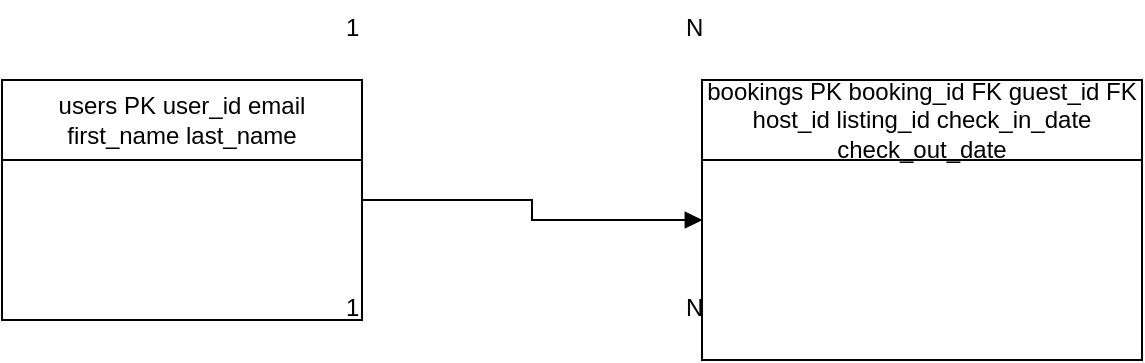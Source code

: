 <mxfile version="28.2.8">
  <diagram name="Users-Bookings ERD (1:N)" id="users_bookings_erd_1n">
    <mxGraphModel dx="1426" dy="743" grid="1" gridSize="10" guides="1" tooltips="1" connect="1" arrows="1" fold="1" page="1" pageScale="1" pageWidth="850" pageHeight="1100" math="0" shadow="0">
      <root>
        <mxCell id="0" />
        <mxCell id="1" parent="0" />
        <mxCell id="users" value="users PK user_id email first_name last_name" style="shape=swimlane;whiteSpace=wrap;html=1;" parent="1" vertex="1">
          <mxGeometry x="100" y="100" width="180" height="120" as="geometry" />
        </mxCell>
        <mxCell id="bookings" value="bookings PK booking_id FK guest_id FK host_id listing_id check_in_date check_out_date" style="shape=swimlane;whiteSpace=wrap;html=1;" parent="1" vertex="1">
          <mxGeometry x="450" y="100" width="220" height="140" as="geometry" />
        </mxCell>
        <mxCell id="rel_guest" style="edgeStyle=orthogonalEdgeStyle;rounded=0;orthogonalLoop=1;jettySize=auto;html=1;endArrow=block;endFill=1;" parent="1" source="users" target="bookings" edge="1">
          <mxGeometry relative="1" as="geometry" />
        </mxCell>
        <mxCell id="rel_host" style="edgeStyle=orthogonalEdgeStyle;rounded=0;orthogonalLoop=1;jettySize=auto;html=1;endArrow=block;endFill=1;dashed=1;" parent="1" source="users" target="bookings" edge="1">
          <mxGeometry relative="1" as="geometry" />
        </mxCell>
        <mxCell id="guest_cardinality" value="1" style="text;html=1;strokeColor=none;fillColor=none;" parent="1" vertex="1">
          <mxGeometry x="270" y="60" width="20" height="20" as="geometry" />
        </mxCell>
        <mxCell id="guest_cardinality_n" value="N" style="text;html=1;strokeColor=none;fillColor=none;" parent="1" vertex="1">
          <mxGeometry x="440" y="60" width="20" height="20" as="geometry" />
        </mxCell>
        <mxCell id="host_cardinality" value="1" style="text;html=1;strokeColor=none;fillColor=none;" parent="1" vertex="1">
          <mxGeometry x="270" y="200" width="20" height="20" as="geometry" />
        </mxCell>
        <mxCell id="host_cardinality_n" value="N" style="text;html=1;strokeColor=none;fillColor=none;" parent="1" vertex="1">
          <mxGeometry x="440" y="200" width="20" height="20" as="geometry" />
        </mxCell>
      </root>
    </mxGraphModel>
  </diagram>
</mxfile>
